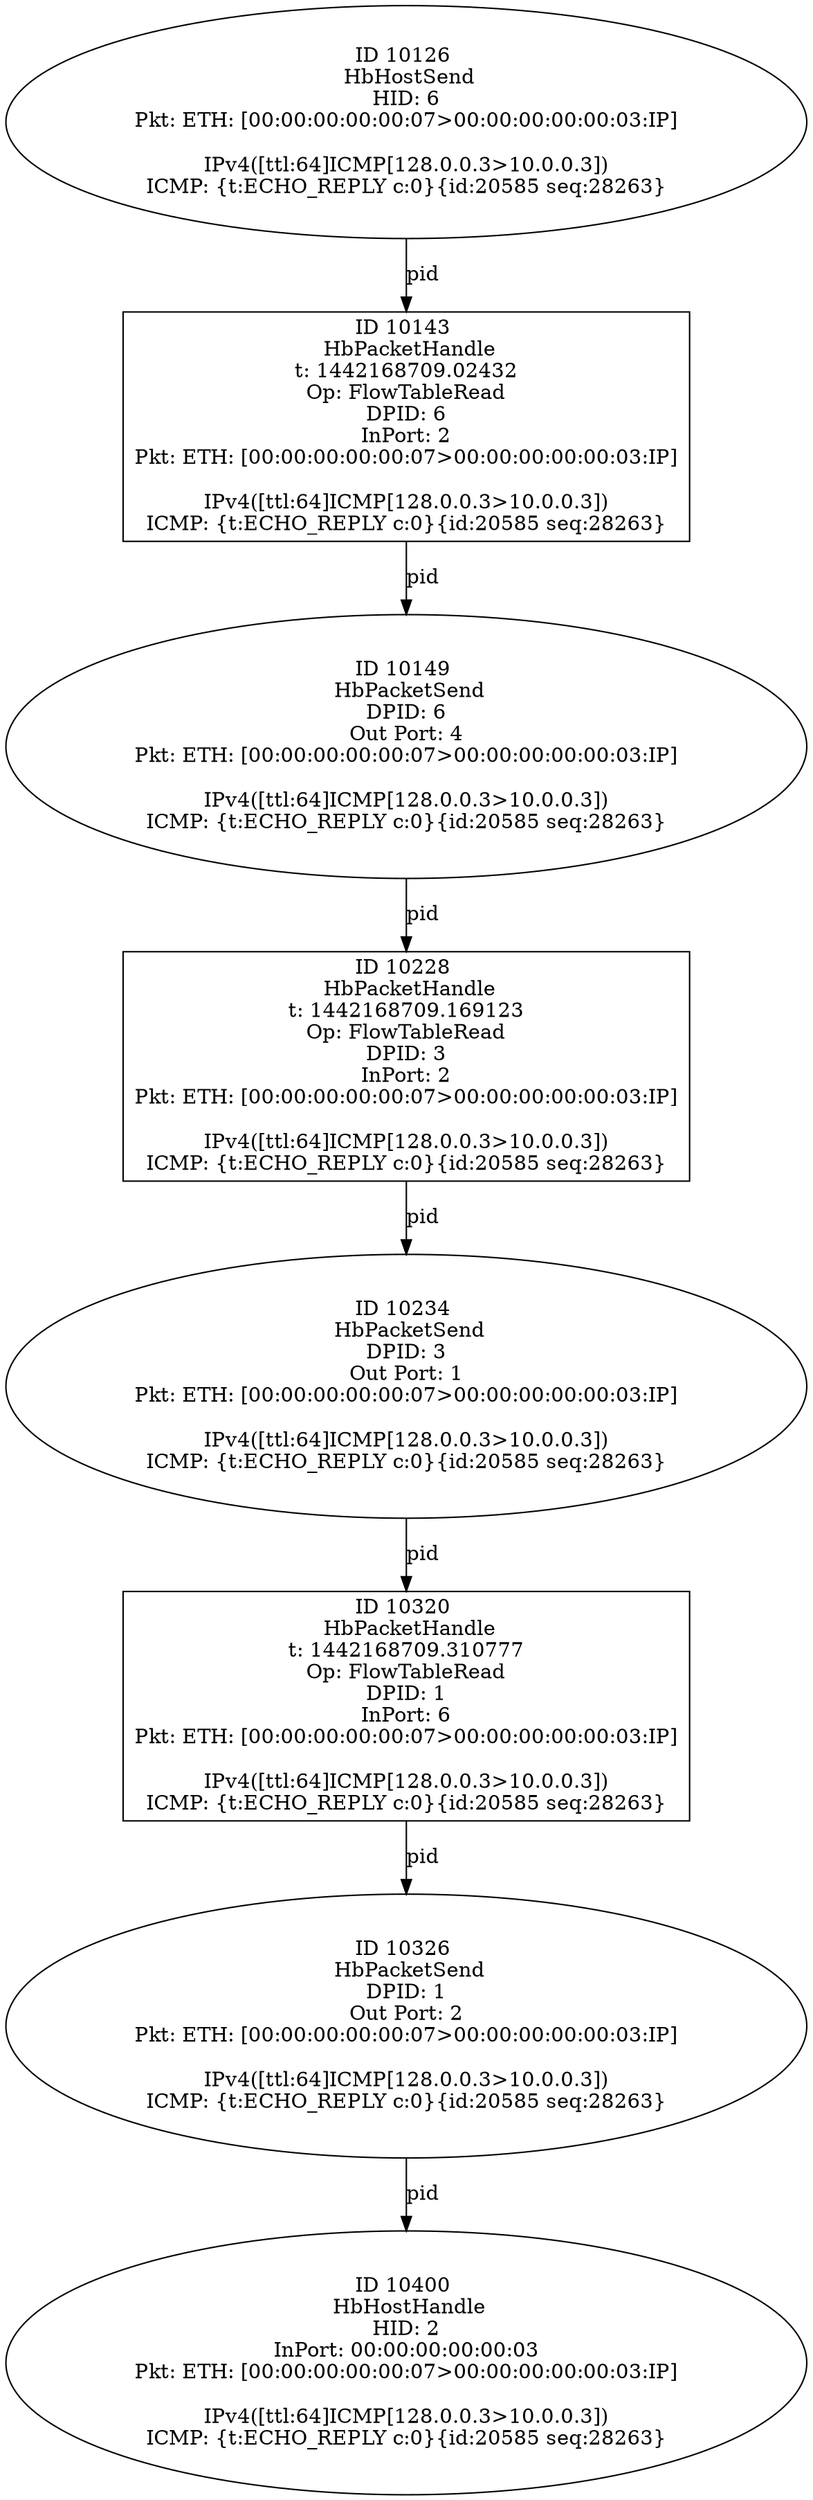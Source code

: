 strict digraph G {
10400 [shape=oval, event=<hb_events.HbHostHandle object at 0x109008610>, label="ID 10400 
 HbHostHandle
HID: 2
InPort: 00:00:00:00:00:03
Pkt: ETH: [00:00:00:00:00:07>00:00:00:00:00:03:IP]

IPv4([ttl:64]ICMP[128.0.0.3>10.0.0.3])
ICMP: {t:ECHO_REPLY c:0}{id:20585 seq:28263}"];
10149 [shape=oval, event=<hb_events.HbPacketSend object at 0x108f26d90>, label="ID 10149 
 HbPacketSend
DPID: 6
Out Port: 4
Pkt: ETH: [00:00:00:00:00:07>00:00:00:00:00:03:IP]

IPv4([ttl:64]ICMP[128.0.0.3>10.0.0.3])
ICMP: {t:ECHO_REPLY c:0}{id:20585 seq:28263}"];
10126 [shape=oval, event=<hb_events.HbHostSend object at 0x108f17d50>, label="ID 10126 
 HbHostSend
HID: 6
Pkt: ETH: [00:00:00:00:00:07>00:00:00:00:00:03:IP]

IPv4([ttl:64]ICMP[128.0.0.3>10.0.0.3])
ICMP: {t:ECHO_REPLY c:0}{id:20585 seq:28263}"];
10320 [shape=box, event=<hb_events.HbPacketHandle object at 0x108fc37d0>, label="ID 10320 
 HbPacketHandle
t: 1442168709.310777
Op: FlowTableRead
DPID: 1
InPort: 6
Pkt: ETH: [00:00:00:00:00:07>00:00:00:00:00:03:IP]

IPv4([ttl:64]ICMP[128.0.0.3>10.0.0.3])
ICMP: {t:ECHO_REPLY c:0}{id:20585 seq:28263}"];
10228 [shape=box, event=<hb_events.HbPacketHandle object at 0x108f6e650>, label="ID 10228 
 HbPacketHandle
t: 1442168709.169123
Op: FlowTableRead
DPID: 3
InPort: 2
Pkt: ETH: [00:00:00:00:00:07>00:00:00:00:00:03:IP]

IPv4([ttl:64]ICMP[128.0.0.3>10.0.0.3])
ICMP: {t:ECHO_REPLY c:0}{id:20585 seq:28263}"];
10326 [shape=oval, event=<hb_events.HbPacketSend object at 0x108fc3c10>, label="ID 10326 
 HbPacketSend
DPID: 1
Out Port: 2
Pkt: ETH: [00:00:00:00:00:07>00:00:00:00:00:03:IP]

IPv4([ttl:64]ICMP[128.0.0.3>10.0.0.3])
ICMP: {t:ECHO_REPLY c:0}{id:20585 seq:28263}"];
10234 [shape=oval, event=<hb_events.HbPacketSend object at 0x108f75e90>, label="ID 10234 
 HbPacketSend
DPID: 3
Out Port: 1
Pkt: ETH: [00:00:00:00:00:07>00:00:00:00:00:03:IP]

IPv4([ttl:64]ICMP[128.0.0.3>10.0.0.3])
ICMP: {t:ECHO_REPLY c:0}{id:20585 seq:28263}"];
10143 [shape=box, event=<hb_events.HbPacketHandle object at 0x108f26950>, label="ID 10143 
 HbPacketHandle
t: 1442168709.02432
Op: FlowTableRead
DPID: 6
InPort: 2
Pkt: ETH: [00:00:00:00:00:07>00:00:00:00:00:03:IP]

IPv4([ttl:64]ICMP[128.0.0.3>10.0.0.3])
ICMP: {t:ECHO_REPLY c:0}{id:20585 seq:28263}"];
10149 -> 10228  [rel=pid, label=pid];
10126 -> 10143  [rel=pid, label=pid];
10320 -> 10326  [rel=pid, label=pid];
10228 -> 10234  [rel=pid, label=pid];
10326 -> 10400  [rel=pid, label=pid];
10234 -> 10320  [rel=pid, label=pid];
10143 -> 10149  [rel=pid, label=pid];
}
